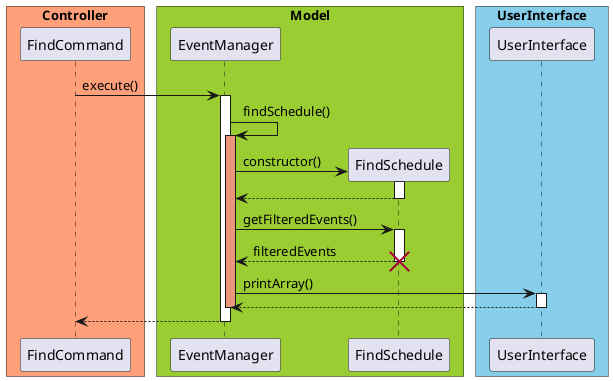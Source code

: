 @startuml

skinparam ParticipantPadding 10
skinparam BoxPadding 5

box "Controller" #LightSalmon
participant FindCommand
end box

box "Model" #YellowGreen
participant EventManager
participant FindSchedule
end box

box "UserInterface" #skyblue
participant UserInterface
end box

FindCommand -> EventManager : execute()
activate EventManager
EventManager -> EventManager : findSchedule()
activate EventManager #DarkSalmon
EventManager -> FindSchedule ** : constructor()
activate FindSchedule
FindSchedule --> EventManager
deactivate FindSchedule
EventManager -> FindSchedule : getFilteredEvents()
activate FindSchedule
FindSchedule --> EventManager : filteredEvents
deactivate FindSchedule
destroy FindSchedule
EventManager -> UserInterface : printArray()
activate UserInterface
UserInterface --> EventManager
deactivate UserInterface
deactivate EventManager
EventManager --> FindCommand
deactivate EventManager

@enduml